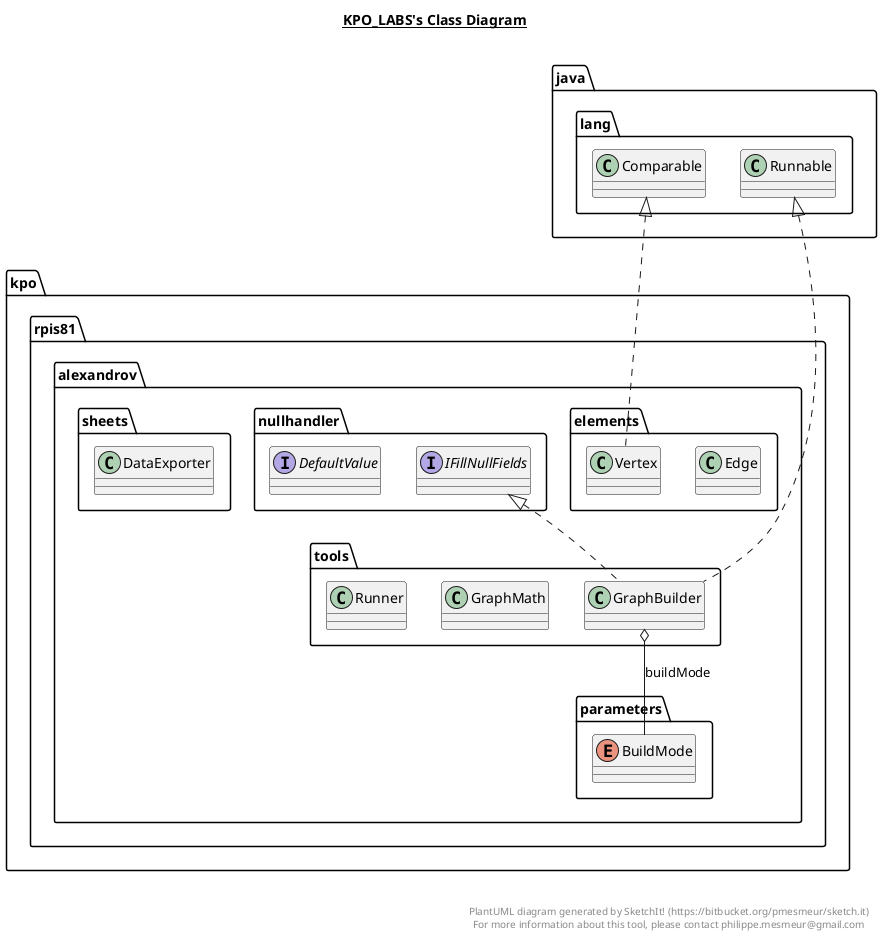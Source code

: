 @startuml

title __KPO_LABS's Class Diagram__\n

  namespace kpo.rpis81.alexandrov.elements {
    class kpo.rpis81.alexandrov.elements.Edge {
    }
  }
  

  namespace kpo.rpis81.alexandrov.elements {
    class kpo.rpis81.alexandrov.elements.Vertex {
    }
  }
  

  namespace kpo.rpis81.alexandrov.nullhandler {
    interface kpo.rpis81.alexandrov.nullhandler.DefaultValue {
    }
  }
  

  namespace kpo.rpis81.alexandrov.nullhandler {
    interface kpo.rpis81.alexandrov.nullhandler.IFillNullFields {
    }
  }
  

  namespace kpo.rpis81.alexandrov.parameters {
    enum BuildMode {
    }
  }
  

  namespace kpo.rpis81.alexandrov.sheets {
    class kpo.rpis81.alexandrov.sheets.DataExporter {
    }
  }
  

  namespace kpo.rpis81.alexandrov.tools {
    class kpo.rpis81.alexandrov.tools.GraphBuilder {
    }
  }
  

  namespace kpo.rpis81.alexandrov.tools {
    class kpo.rpis81.alexandrov.tools.GraphMath {
    }
  }
  

  namespace kpo.rpis81.alexandrov.tools {
    class kpo.rpis81.alexandrov.tools.Runner {
    }
  }
  

  kpo.rpis81.alexandrov.elements.Vertex .up.|> java.lang.Comparable
  kpo.rpis81.alexandrov.tools.GraphBuilder .up.|> java.lang.Runnable
  kpo.rpis81.alexandrov.tools.GraphBuilder .up.|> kpo.rpis81.alexandrov.nullhandler.IFillNullFields
  kpo.rpis81.alexandrov.tools.GraphBuilder o-- kpo.rpis81.alexandrov.parameters.BuildMode : buildMode


right footer


PlantUML diagram generated by SketchIt! (https://bitbucket.org/pmesmeur/sketch.it)
For more information about this tool, please contact philippe.mesmeur@gmail.com
endfooter

@enduml
